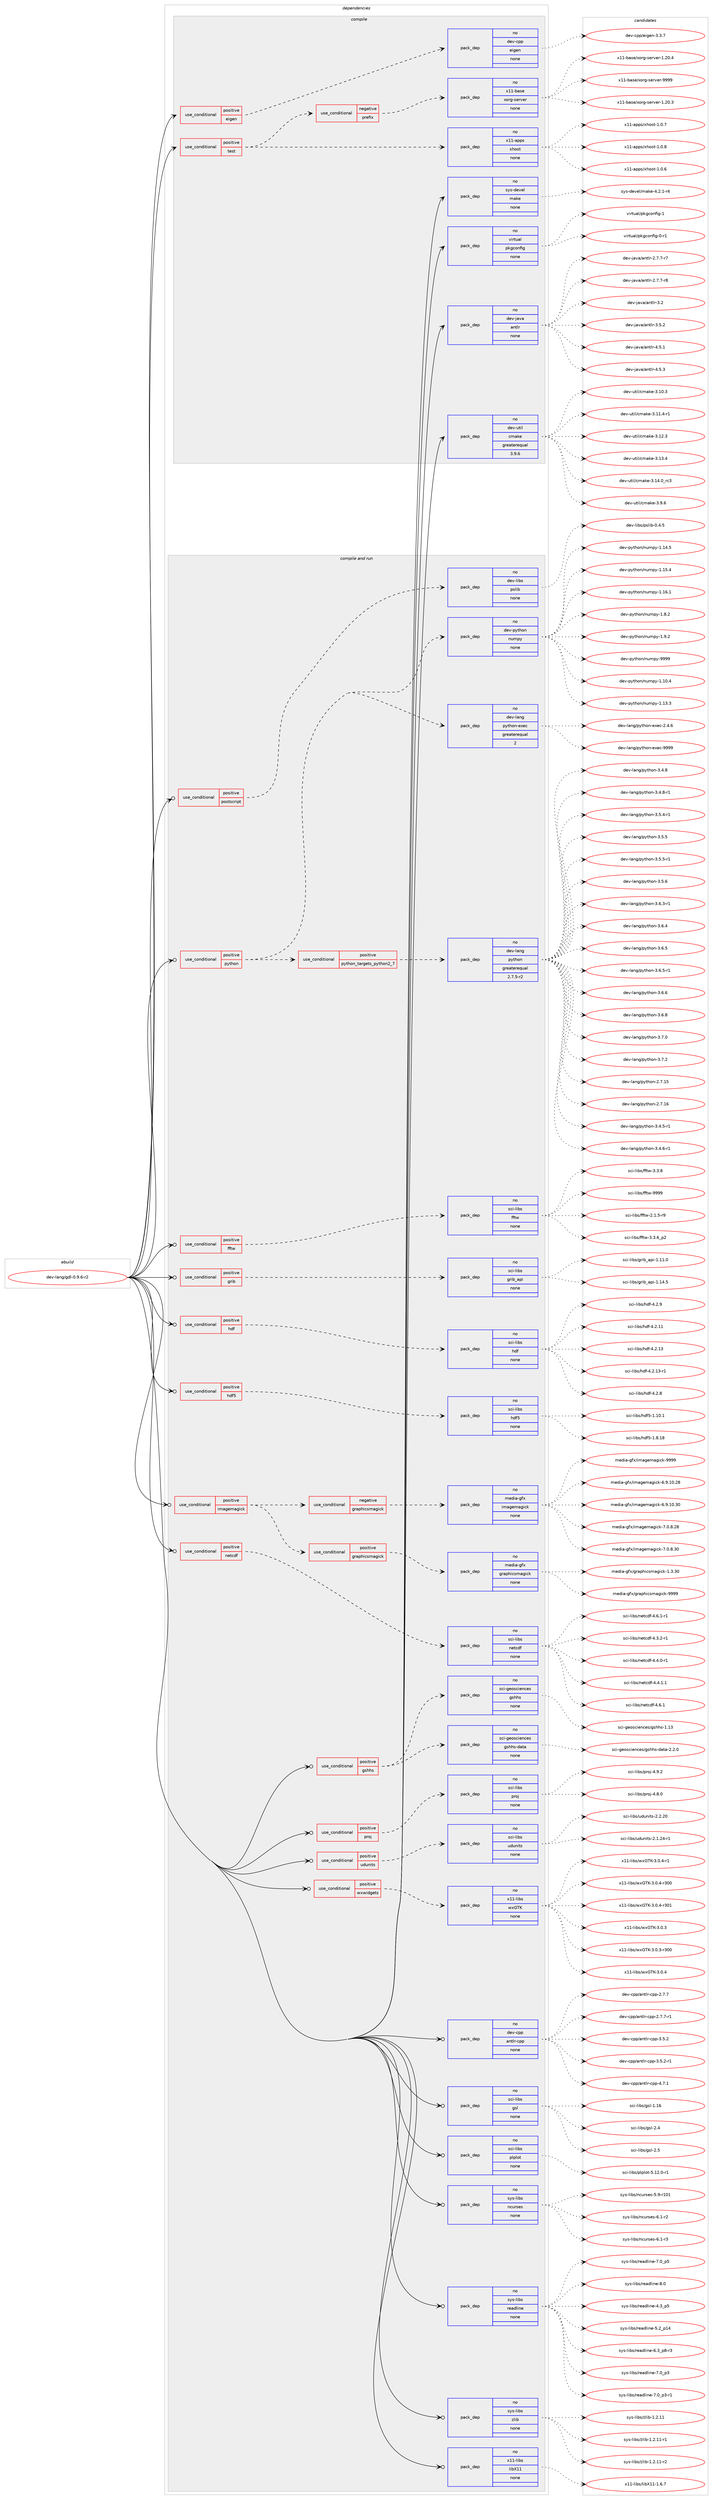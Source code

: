 digraph prolog {

# *************
# Graph options
# *************

newrank=true;
concentrate=true;
compound=true;
graph [rankdir=LR,fontname=Helvetica,fontsize=10,ranksep=1.5];#, ranksep=2.5, nodesep=0.2];
edge  [arrowhead=vee];
node  [fontname=Helvetica,fontsize=10];

# **********
# The ebuild
# **********

subgraph cluster_leftcol {
color=gray;
rank=same;
label=<<i>ebuild</i>>;
id [label="dev-lang/gdl-0.9.6-r2", color=red, width=4, href="../dev-lang/gdl-0.9.6-r2.svg"];
}

# ****************
# The dependencies
# ****************

subgraph cluster_midcol {
color=gray;
label=<<i>dependencies</i>>;
subgraph cluster_compile {
fillcolor="#eeeeee";
style=filled;
label=<<i>compile</i>>;
subgraph cond363582 {
dependency1358590 [label=<<TABLE BORDER="0" CELLBORDER="1" CELLSPACING="0" CELLPADDING="4"><TR><TD ROWSPAN="3" CELLPADDING="10">use_conditional</TD></TR><TR><TD>positive</TD></TR><TR><TD>eigen</TD></TR></TABLE>>, shape=none, color=red];
subgraph pack972537 {
dependency1358591 [label=<<TABLE BORDER="0" CELLBORDER="1" CELLSPACING="0" CELLPADDING="4" WIDTH="220"><TR><TD ROWSPAN="6" CELLPADDING="30">pack_dep</TD></TR><TR><TD WIDTH="110">no</TD></TR><TR><TD>dev-cpp</TD></TR><TR><TD>eigen</TD></TR><TR><TD>none</TD></TR><TR><TD></TD></TR></TABLE>>, shape=none, color=blue];
}
dependency1358590:e -> dependency1358591:w [weight=20,style="dashed",arrowhead="vee"];
}
id:e -> dependency1358590:w [weight=20,style="solid",arrowhead="vee"];
subgraph cond363583 {
dependency1358592 [label=<<TABLE BORDER="0" CELLBORDER="1" CELLSPACING="0" CELLPADDING="4"><TR><TD ROWSPAN="3" CELLPADDING="10">use_conditional</TD></TR><TR><TD>positive</TD></TR><TR><TD>test</TD></TR></TABLE>>, shape=none, color=red];
subgraph cond363584 {
dependency1358593 [label=<<TABLE BORDER="0" CELLBORDER="1" CELLSPACING="0" CELLPADDING="4"><TR><TD ROWSPAN="3" CELLPADDING="10">use_conditional</TD></TR><TR><TD>negative</TD></TR><TR><TD>prefix</TD></TR></TABLE>>, shape=none, color=red];
subgraph pack972538 {
dependency1358594 [label=<<TABLE BORDER="0" CELLBORDER="1" CELLSPACING="0" CELLPADDING="4" WIDTH="220"><TR><TD ROWSPAN="6" CELLPADDING="30">pack_dep</TD></TR><TR><TD WIDTH="110">no</TD></TR><TR><TD>x11-base</TD></TR><TR><TD>xorg-server</TD></TR><TR><TD>none</TD></TR><TR><TD></TD></TR></TABLE>>, shape=none, color=blue];
}
dependency1358593:e -> dependency1358594:w [weight=20,style="dashed",arrowhead="vee"];
}
dependency1358592:e -> dependency1358593:w [weight=20,style="dashed",arrowhead="vee"];
subgraph pack972539 {
dependency1358595 [label=<<TABLE BORDER="0" CELLBORDER="1" CELLSPACING="0" CELLPADDING="4" WIDTH="220"><TR><TD ROWSPAN="6" CELLPADDING="30">pack_dep</TD></TR><TR><TD WIDTH="110">no</TD></TR><TR><TD>x11-apps</TD></TR><TR><TD>xhost</TD></TR><TR><TD>none</TD></TR><TR><TD></TD></TR></TABLE>>, shape=none, color=blue];
}
dependency1358592:e -> dependency1358595:w [weight=20,style="dashed",arrowhead="vee"];
}
id:e -> dependency1358592:w [weight=20,style="solid",arrowhead="vee"];
subgraph pack972540 {
dependency1358596 [label=<<TABLE BORDER="0" CELLBORDER="1" CELLSPACING="0" CELLPADDING="4" WIDTH="220"><TR><TD ROWSPAN="6" CELLPADDING="30">pack_dep</TD></TR><TR><TD WIDTH="110">no</TD></TR><TR><TD>dev-java</TD></TR><TR><TD>antlr</TD></TR><TR><TD>none</TD></TR><TR><TD></TD></TR></TABLE>>, shape=none, color=blue];
}
id:e -> dependency1358596:w [weight=20,style="solid",arrowhead="vee"];
subgraph pack972541 {
dependency1358597 [label=<<TABLE BORDER="0" CELLBORDER="1" CELLSPACING="0" CELLPADDING="4" WIDTH="220"><TR><TD ROWSPAN="6" CELLPADDING="30">pack_dep</TD></TR><TR><TD WIDTH="110">no</TD></TR><TR><TD>dev-util</TD></TR><TR><TD>cmake</TD></TR><TR><TD>greaterequal</TD></TR><TR><TD>3.9.6</TD></TR></TABLE>>, shape=none, color=blue];
}
id:e -> dependency1358597:w [weight=20,style="solid",arrowhead="vee"];
subgraph pack972542 {
dependency1358598 [label=<<TABLE BORDER="0" CELLBORDER="1" CELLSPACING="0" CELLPADDING="4" WIDTH="220"><TR><TD ROWSPAN="6" CELLPADDING="30">pack_dep</TD></TR><TR><TD WIDTH="110">no</TD></TR><TR><TD>sys-devel</TD></TR><TR><TD>make</TD></TR><TR><TD>none</TD></TR><TR><TD></TD></TR></TABLE>>, shape=none, color=blue];
}
id:e -> dependency1358598:w [weight=20,style="solid",arrowhead="vee"];
subgraph pack972543 {
dependency1358599 [label=<<TABLE BORDER="0" CELLBORDER="1" CELLSPACING="0" CELLPADDING="4" WIDTH="220"><TR><TD ROWSPAN="6" CELLPADDING="30">pack_dep</TD></TR><TR><TD WIDTH="110">no</TD></TR><TR><TD>virtual</TD></TR><TR><TD>pkgconfig</TD></TR><TR><TD>none</TD></TR><TR><TD></TD></TR></TABLE>>, shape=none, color=blue];
}
id:e -> dependency1358599:w [weight=20,style="solid",arrowhead="vee"];
}
subgraph cluster_compileandrun {
fillcolor="#eeeeee";
style=filled;
label=<<i>compile and run</i>>;
subgraph cond363585 {
dependency1358600 [label=<<TABLE BORDER="0" CELLBORDER="1" CELLSPACING="0" CELLPADDING="4"><TR><TD ROWSPAN="3" CELLPADDING="10">use_conditional</TD></TR><TR><TD>positive</TD></TR><TR><TD>fftw</TD></TR></TABLE>>, shape=none, color=red];
subgraph pack972544 {
dependency1358601 [label=<<TABLE BORDER="0" CELLBORDER="1" CELLSPACING="0" CELLPADDING="4" WIDTH="220"><TR><TD ROWSPAN="6" CELLPADDING="30">pack_dep</TD></TR><TR><TD WIDTH="110">no</TD></TR><TR><TD>sci-libs</TD></TR><TR><TD>fftw</TD></TR><TR><TD>none</TD></TR><TR><TD></TD></TR></TABLE>>, shape=none, color=blue];
}
dependency1358600:e -> dependency1358601:w [weight=20,style="dashed",arrowhead="vee"];
}
id:e -> dependency1358600:w [weight=20,style="solid",arrowhead="odotvee"];
subgraph cond363586 {
dependency1358602 [label=<<TABLE BORDER="0" CELLBORDER="1" CELLSPACING="0" CELLPADDING="4"><TR><TD ROWSPAN="3" CELLPADDING="10">use_conditional</TD></TR><TR><TD>positive</TD></TR><TR><TD>grib</TD></TR></TABLE>>, shape=none, color=red];
subgraph pack972545 {
dependency1358603 [label=<<TABLE BORDER="0" CELLBORDER="1" CELLSPACING="0" CELLPADDING="4" WIDTH="220"><TR><TD ROWSPAN="6" CELLPADDING="30">pack_dep</TD></TR><TR><TD WIDTH="110">no</TD></TR><TR><TD>sci-libs</TD></TR><TR><TD>grib_api</TD></TR><TR><TD>none</TD></TR><TR><TD></TD></TR></TABLE>>, shape=none, color=blue];
}
dependency1358602:e -> dependency1358603:w [weight=20,style="dashed",arrowhead="vee"];
}
id:e -> dependency1358602:w [weight=20,style="solid",arrowhead="odotvee"];
subgraph cond363587 {
dependency1358604 [label=<<TABLE BORDER="0" CELLBORDER="1" CELLSPACING="0" CELLPADDING="4"><TR><TD ROWSPAN="3" CELLPADDING="10">use_conditional</TD></TR><TR><TD>positive</TD></TR><TR><TD>gshhs</TD></TR></TABLE>>, shape=none, color=red];
subgraph pack972546 {
dependency1358605 [label=<<TABLE BORDER="0" CELLBORDER="1" CELLSPACING="0" CELLPADDING="4" WIDTH="220"><TR><TD ROWSPAN="6" CELLPADDING="30">pack_dep</TD></TR><TR><TD WIDTH="110">no</TD></TR><TR><TD>sci-geosciences</TD></TR><TR><TD>gshhs-data</TD></TR><TR><TD>none</TD></TR><TR><TD></TD></TR></TABLE>>, shape=none, color=blue];
}
dependency1358604:e -> dependency1358605:w [weight=20,style="dashed",arrowhead="vee"];
subgraph pack972547 {
dependency1358606 [label=<<TABLE BORDER="0" CELLBORDER="1" CELLSPACING="0" CELLPADDING="4" WIDTH="220"><TR><TD ROWSPAN="6" CELLPADDING="30">pack_dep</TD></TR><TR><TD WIDTH="110">no</TD></TR><TR><TD>sci-geosciences</TD></TR><TR><TD>gshhs</TD></TR><TR><TD>none</TD></TR><TR><TD></TD></TR></TABLE>>, shape=none, color=blue];
}
dependency1358604:e -> dependency1358606:w [weight=20,style="dashed",arrowhead="vee"];
}
id:e -> dependency1358604:w [weight=20,style="solid",arrowhead="odotvee"];
subgraph cond363588 {
dependency1358607 [label=<<TABLE BORDER="0" CELLBORDER="1" CELLSPACING="0" CELLPADDING="4"><TR><TD ROWSPAN="3" CELLPADDING="10">use_conditional</TD></TR><TR><TD>positive</TD></TR><TR><TD>hdf</TD></TR></TABLE>>, shape=none, color=red];
subgraph pack972548 {
dependency1358608 [label=<<TABLE BORDER="0" CELLBORDER="1" CELLSPACING="0" CELLPADDING="4" WIDTH="220"><TR><TD ROWSPAN="6" CELLPADDING="30">pack_dep</TD></TR><TR><TD WIDTH="110">no</TD></TR><TR><TD>sci-libs</TD></TR><TR><TD>hdf</TD></TR><TR><TD>none</TD></TR><TR><TD></TD></TR></TABLE>>, shape=none, color=blue];
}
dependency1358607:e -> dependency1358608:w [weight=20,style="dashed",arrowhead="vee"];
}
id:e -> dependency1358607:w [weight=20,style="solid",arrowhead="odotvee"];
subgraph cond363589 {
dependency1358609 [label=<<TABLE BORDER="0" CELLBORDER="1" CELLSPACING="0" CELLPADDING="4"><TR><TD ROWSPAN="3" CELLPADDING="10">use_conditional</TD></TR><TR><TD>positive</TD></TR><TR><TD>hdf5</TD></TR></TABLE>>, shape=none, color=red];
subgraph pack972549 {
dependency1358610 [label=<<TABLE BORDER="0" CELLBORDER="1" CELLSPACING="0" CELLPADDING="4" WIDTH="220"><TR><TD ROWSPAN="6" CELLPADDING="30">pack_dep</TD></TR><TR><TD WIDTH="110">no</TD></TR><TR><TD>sci-libs</TD></TR><TR><TD>hdf5</TD></TR><TR><TD>none</TD></TR><TR><TD></TD></TR></TABLE>>, shape=none, color=blue];
}
dependency1358609:e -> dependency1358610:w [weight=20,style="dashed",arrowhead="vee"];
}
id:e -> dependency1358609:w [weight=20,style="solid",arrowhead="odotvee"];
subgraph cond363590 {
dependency1358611 [label=<<TABLE BORDER="0" CELLBORDER="1" CELLSPACING="0" CELLPADDING="4"><TR><TD ROWSPAN="3" CELLPADDING="10">use_conditional</TD></TR><TR><TD>positive</TD></TR><TR><TD>imagemagick</TD></TR></TABLE>>, shape=none, color=red];
subgraph cond363591 {
dependency1358612 [label=<<TABLE BORDER="0" CELLBORDER="1" CELLSPACING="0" CELLPADDING="4"><TR><TD ROWSPAN="3" CELLPADDING="10">use_conditional</TD></TR><TR><TD>negative</TD></TR><TR><TD>graphicsmagick</TD></TR></TABLE>>, shape=none, color=red];
subgraph pack972550 {
dependency1358613 [label=<<TABLE BORDER="0" CELLBORDER="1" CELLSPACING="0" CELLPADDING="4" WIDTH="220"><TR><TD ROWSPAN="6" CELLPADDING="30">pack_dep</TD></TR><TR><TD WIDTH="110">no</TD></TR><TR><TD>media-gfx</TD></TR><TR><TD>imagemagick</TD></TR><TR><TD>none</TD></TR><TR><TD></TD></TR></TABLE>>, shape=none, color=blue];
}
dependency1358612:e -> dependency1358613:w [weight=20,style="dashed",arrowhead="vee"];
}
dependency1358611:e -> dependency1358612:w [weight=20,style="dashed",arrowhead="vee"];
subgraph cond363592 {
dependency1358614 [label=<<TABLE BORDER="0" CELLBORDER="1" CELLSPACING="0" CELLPADDING="4"><TR><TD ROWSPAN="3" CELLPADDING="10">use_conditional</TD></TR><TR><TD>positive</TD></TR><TR><TD>graphicsmagick</TD></TR></TABLE>>, shape=none, color=red];
subgraph pack972551 {
dependency1358615 [label=<<TABLE BORDER="0" CELLBORDER="1" CELLSPACING="0" CELLPADDING="4" WIDTH="220"><TR><TD ROWSPAN="6" CELLPADDING="30">pack_dep</TD></TR><TR><TD WIDTH="110">no</TD></TR><TR><TD>media-gfx</TD></TR><TR><TD>graphicsmagick</TD></TR><TR><TD>none</TD></TR><TR><TD></TD></TR></TABLE>>, shape=none, color=blue];
}
dependency1358614:e -> dependency1358615:w [weight=20,style="dashed",arrowhead="vee"];
}
dependency1358611:e -> dependency1358614:w [weight=20,style="dashed",arrowhead="vee"];
}
id:e -> dependency1358611:w [weight=20,style="solid",arrowhead="odotvee"];
subgraph cond363593 {
dependency1358616 [label=<<TABLE BORDER="0" CELLBORDER="1" CELLSPACING="0" CELLPADDING="4"><TR><TD ROWSPAN="3" CELLPADDING="10">use_conditional</TD></TR><TR><TD>positive</TD></TR><TR><TD>netcdf</TD></TR></TABLE>>, shape=none, color=red];
subgraph pack972552 {
dependency1358617 [label=<<TABLE BORDER="0" CELLBORDER="1" CELLSPACING="0" CELLPADDING="4" WIDTH="220"><TR><TD ROWSPAN="6" CELLPADDING="30">pack_dep</TD></TR><TR><TD WIDTH="110">no</TD></TR><TR><TD>sci-libs</TD></TR><TR><TD>netcdf</TD></TR><TR><TD>none</TD></TR><TR><TD></TD></TR></TABLE>>, shape=none, color=blue];
}
dependency1358616:e -> dependency1358617:w [weight=20,style="dashed",arrowhead="vee"];
}
id:e -> dependency1358616:w [weight=20,style="solid",arrowhead="odotvee"];
subgraph cond363594 {
dependency1358618 [label=<<TABLE BORDER="0" CELLBORDER="1" CELLSPACING="0" CELLPADDING="4"><TR><TD ROWSPAN="3" CELLPADDING="10">use_conditional</TD></TR><TR><TD>positive</TD></TR><TR><TD>postscript</TD></TR></TABLE>>, shape=none, color=red];
subgraph pack972553 {
dependency1358619 [label=<<TABLE BORDER="0" CELLBORDER="1" CELLSPACING="0" CELLPADDING="4" WIDTH="220"><TR><TD ROWSPAN="6" CELLPADDING="30">pack_dep</TD></TR><TR><TD WIDTH="110">no</TD></TR><TR><TD>dev-libs</TD></TR><TR><TD>pslib</TD></TR><TR><TD>none</TD></TR><TR><TD></TD></TR></TABLE>>, shape=none, color=blue];
}
dependency1358618:e -> dependency1358619:w [weight=20,style="dashed",arrowhead="vee"];
}
id:e -> dependency1358618:w [weight=20,style="solid",arrowhead="odotvee"];
subgraph cond363595 {
dependency1358620 [label=<<TABLE BORDER="0" CELLBORDER="1" CELLSPACING="0" CELLPADDING="4"><TR><TD ROWSPAN="3" CELLPADDING="10">use_conditional</TD></TR><TR><TD>positive</TD></TR><TR><TD>proj</TD></TR></TABLE>>, shape=none, color=red];
subgraph pack972554 {
dependency1358621 [label=<<TABLE BORDER="0" CELLBORDER="1" CELLSPACING="0" CELLPADDING="4" WIDTH="220"><TR><TD ROWSPAN="6" CELLPADDING="30">pack_dep</TD></TR><TR><TD WIDTH="110">no</TD></TR><TR><TD>sci-libs</TD></TR><TR><TD>proj</TD></TR><TR><TD>none</TD></TR><TR><TD></TD></TR></TABLE>>, shape=none, color=blue];
}
dependency1358620:e -> dependency1358621:w [weight=20,style="dashed",arrowhead="vee"];
}
id:e -> dependency1358620:w [weight=20,style="solid",arrowhead="odotvee"];
subgraph cond363596 {
dependency1358622 [label=<<TABLE BORDER="0" CELLBORDER="1" CELLSPACING="0" CELLPADDING="4"><TR><TD ROWSPAN="3" CELLPADDING="10">use_conditional</TD></TR><TR><TD>positive</TD></TR><TR><TD>python</TD></TR></TABLE>>, shape=none, color=red];
subgraph cond363597 {
dependency1358623 [label=<<TABLE BORDER="0" CELLBORDER="1" CELLSPACING="0" CELLPADDING="4"><TR><TD ROWSPAN="3" CELLPADDING="10">use_conditional</TD></TR><TR><TD>positive</TD></TR><TR><TD>python_targets_python2_7</TD></TR></TABLE>>, shape=none, color=red];
subgraph pack972555 {
dependency1358624 [label=<<TABLE BORDER="0" CELLBORDER="1" CELLSPACING="0" CELLPADDING="4" WIDTH="220"><TR><TD ROWSPAN="6" CELLPADDING="30">pack_dep</TD></TR><TR><TD WIDTH="110">no</TD></TR><TR><TD>dev-lang</TD></TR><TR><TD>python</TD></TR><TR><TD>greaterequal</TD></TR><TR><TD>2.7.5-r2</TD></TR></TABLE>>, shape=none, color=blue];
}
dependency1358623:e -> dependency1358624:w [weight=20,style="dashed",arrowhead="vee"];
}
dependency1358622:e -> dependency1358623:w [weight=20,style="dashed",arrowhead="vee"];
subgraph pack972556 {
dependency1358625 [label=<<TABLE BORDER="0" CELLBORDER="1" CELLSPACING="0" CELLPADDING="4" WIDTH="220"><TR><TD ROWSPAN="6" CELLPADDING="30">pack_dep</TD></TR><TR><TD WIDTH="110">no</TD></TR><TR><TD>dev-lang</TD></TR><TR><TD>python-exec</TD></TR><TR><TD>greaterequal</TD></TR><TR><TD>2</TD></TR></TABLE>>, shape=none, color=blue];
}
dependency1358622:e -> dependency1358625:w [weight=20,style="dashed",arrowhead="vee"];
subgraph pack972557 {
dependency1358626 [label=<<TABLE BORDER="0" CELLBORDER="1" CELLSPACING="0" CELLPADDING="4" WIDTH="220"><TR><TD ROWSPAN="6" CELLPADDING="30">pack_dep</TD></TR><TR><TD WIDTH="110">no</TD></TR><TR><TD>dev-python</TD></TR><TR><TD>numpy</TD></TR><TR><TD>none</TD></TR><TR><TD></TD></TR></TABLE>>, shape=none, color=blue];
}
dependency1358622:e -> dependency1358626:w [weight=20,style="dashed",arrowhead="vee"];
}
id:e -> dependency1358622:w [weight=20,style="solid",arrowhead="odotvee"];
subgraph cond363598 {
dependency1358627 [label=<<TABLE BORDER="0" CELLBORDER="1" CELLSPACING="0" CELLPADDING="4"><TR><TD ROWSPAN="3" CELLPADDING="10">use_conditional</TD></TR><TR><TD>positive</TD></TR><TR><TD>udunits</TD></TR></TABLE>>, shape=none, color=red];
subgraph pack972558 {
dependency1358628 [label=<<TABLE BORDER="0" CELLBORDER="1" CELLSPACING="0" CELLPADDING="4" WIDTH="220"><TR><TD ROWSPAN="6" CELLPADDING="30">pack_dep</TD></TR><TR><TD WIDTH="110">no</TD></TR><TR><TD>sci-libs</TD></TR><TR><TD>udunits</TD></TR><TR><TD>none</TD></TR><TR><TD></TD></TR></TABLE>>, shape=none, color=blue];
}
dependency1358627:e -> dependency1358628:w [weight=20,style="dashed",arrowhead="vee"];
}
id:e -> dependency1358627:w [weight=20,style="solid",arrowhead="odotvee"];
subgraph cond363599 {
dependency1358629 [label=<<TABLE BORDER="0" CELLBORDER="1" CELLSPACING="0" CELLPADDING="4"><TR><TD ROWSPAN="3" CELLPADDING="10">use_conditional</TD></TR><TR><TD>positive</TD></TR><TR><TD>wxwidgets</TD></TR></TABLE>>, shape=none, color=red];
subgraph pack972559 {
dependency1358630 [label=<<TABLE BORDER="0" CELLBORDER="1" CELLSPACING="0" CELLPADDING="4" WIDTH="220"><TR><TD ROWSPAN="6" CELLPADDING="30">pack_dep</TD></TR><TR><TD WIDTH="110">no</TD></TR><TR><TD>x11-libs</TD></TR><TR><TD>wxGTK</TD></TR><TR><TD>none</TD></TR><TR><TD></TD></TR></TABLE>>, shape=none, color=blue];
}
dependency1358629:e -> dependency1358630:w [weight=20,style="dashed",arrowhead="vee"];
}
id:e -> dependency1358629:w [weight=20,style="solid",arrowhead="odotvee"];
subgraph pack972560 {
dependency1358631 [label=<<TABLE BORDER="0" CELLBORDER="1" CELLSPACING="0" CELLPADDING="4" WIDTH="220"><TR><TD ROWSPAN="6" CELLPADDING="30">pack_dep</TD></TR><TR><TD WIDTH="110">no</TD></TR><TR><TD>dev-cpp</TD></TR><TR><TD>antlr-cpp</TD></TR><TR><TD>none</TD></TR><TR><TD></TD></TR></TABLE>>, shape=none, color=blue];
}
id:e -> dependency1358631:w [weight=20,style="solid",arrowhead="odotvee"];
subgraph pack972561 {
dependency1358632 [label=<<TABLE BORDER="0" CELLBORDER="1" CELLSPACING="0" CELLPADDING="4" WIDTH="220"><TR><TD ROWSPAN="6" CELLPADDING="30">pack_dep</TD></TR><TR><TD WIDTH="110">no</TD></TR><TR><TD>sci-libs</TD></TR><TR><TD>gsl</TD></TR><TR><TD>none</TD></TR><TR><TD></TD></TR></TABLE>>, shape=none, color=blue];
}
id:e -> dependency1358632:w [weight=20,style="solid",arrowhead="odotvee"];
subgraph pack972562 {
dependency1358633 [label=<<TABLE BORDER="0" CELLBORDER="1" CELLSPACING="0" CELLPADDING="4" WIDTH="220"><TR><TD ROWSPAN="6" CELLPADDING="30">pack_dep</TD></TR><TR><TD WIDTH="110">no</TD></TR><TR><TD>sci-libs</TD></TR><TR><TD>plplot</TD></TR><TR><TD>none</TD></TR><TR><TD></TD></TR></TABLE>>, shape=none, color=blue];
}
id:e -> dependency1358633:w [weight=20,style="solid",arrowhead="odotvee"];
subgraph pack972563 {
dependency1358634 [label=<<TABLE BORDER="0" CELLBORDER="1" CELLSPACING="0" CELLPADDING="4" WIDTH="220"><TR><TD ROWSPAN="6" CELLPADDING="30">pack_dep</TD></TR><TR><TD WIDTH="110">no</TD></TR><TR><TD>sys-libs</TD></TR><TR><TD>ncurses</TD></TR><TR><TD>none</TD></TR><TR><TD></TD></TR></TABLE>>, shape=none, color=blue];
}
id:e -> dependency1358634:w [weight=20,style="solid",arrowhead="odotvee"];
subgraph pack972564 {
dependency1358635 [label=<<TABLE BORDER="0" CELLBORDER="1" CELLSPACING="0" CELLPADDING="4" WIDTH="220"><TR><TD ROWSPAN="6" CELLPADDING="30">pack_dep</TD></TR><TR><TD WIDTH="110">no</TD></TR><TR><TD>sys-libs</TD></TR><TR><TD>readline</TD></TR><TR><TD>none</TD></TR><TR><TD></TD></TR></TABLE>>, shape=none, color=blue];
}
id:e -> dependency1358635:w [weight=20,style="solid",arrowhead="odotvee"];
subgraph pack972565 {
dependency1358636 [label=<<TABLE BORDER="0" CELLBORDER="1" CELLSPACING="0" CELLPADDING="4" WIDTH="220"><TR><TD ROWSPAN="6" CELLPADDING="30">pack_dep</TD></TR><TR><TD WIDTH="110">no</TD></TR><TR><TD>sys-libs</TD></TR><TR><TD>zlib</TD></TR><TR><TD>none</TD></TR><TR><TD></TD></TR></TABLE>>, shape=none, color=blue];
}
id:e -> dependency1358636:w [weight=20,style="solid",arrowhead="odotvee"];
subgraph pack972566 {
dependency1358637 [label=<<TABLE BORDER="0" CELLBORDER="1" CELLSPACING="0" CELLPADDING="4" WIDTH="220"><TR><TD ROWSPAN="6" CELLPADDING="30">pack_dep</TD></TR><TR><TD WIDTH="110">no</TD></TR><TR><TD>x11-libs</TD></TR><TR><TD>libX11</TD></TR><TR><TD>none</TD></TR><TR><TD></TD></TR></TABLE>>, shape=none, color=blue];
}
id:e -> dependency1358637:w [weight=20,style="solid",arrowhead="odotvee"];
}
subgraph cluster_run {
fillcolor="#eeeeee";
style=filled;
label=<<i>run</i>>;
}
}

# **************
# The candidates
# **************

subgraph cluster_choices {
rank=same;
color=gray;
label=<<i>candidates</i>>;

subgraph choice972537 {
color=black;
nodesep=1;
choice100101118459911211247101105103101110455146514655 [label="dev-cpp/eigen-3.3.7", color=red, width=4,href="../dev-cpp/eigen-3.3.7.svg"];
dependency1358591:e -> choice100101118459911211247101105103101110455146514655:w [style=dotted,weight="100"];
}
subgraph choice972538 {
color=black;
nodesep=1;
choice1204949459897115101471201111141034511510111411810111445494650484651 [label="x11-base/xorg-server-1.20.3", color=red, width=4,href="../x11-base/xorg-server-1.20.3.svg"];
choice1204949459897115101471201111141034511510111411810111445494650484652 [label="x11-base/xorg-server-1.20.4", color=red, width=4,href="../x11-base/xorg-server-1.20.4.svg"];
choice120494945989711510147120111114103451151011141181011144557575757 [label="x11-base/xorg-server-9999", color=red, width=4,href="../x11-base/xorg-server-9999.svg"];
dependency1358594:e -> choice1204949459897115101471201111141034511510111411810111445494650484651:w [style=dotted,weight="100"];
dependency1358594:e -> choice1204949459897115101471201111141034511510111411810111445494650484652:w [style=dotted,weight="100"];
dependency1358594:e -> choice120494945989711510147120111114103451151011141181011144557575757:w [style=dotted,weight="100"];
}
subgraph choice972539 {
color=black;
nodesep=1;
choice1204949459711211211547120104111115116454946484654 [label="x11-apps/xhost-1.0.6", color=red, width=4,href="../x11-apps/xhost-1.0.6.svg"];
choice1204949459711211211547120104111115116454946484655 [label="x11-apps/xhost-1.0.7", color=red, width=4,href="../x11-apps/xhost-1.0.7.svg"];
choice1204949459711211211547120104111115116454946484656 [label="x11-apps/xhost-1.0.8", color=red, width=4,href="../x11-apps/xhost-1.0.8.svg"];
dependency1358595:e -> choice1204949459711211211547120104111115116454946484654:w [style=dotted,weight="100"];
dependency1358595:e -> choice1204949459711211211547120104111115116454946484655:w [style=dotted,weight="100"];
dependency1358595:e -> choice1204949459711211211547120104111115116454946484656:w [style=dotted,weight="100"];
}
subgraph choice972540 {
color=black;
nodesep=1;
choice10010111845106971189747971101161081144550465546554511455 [label="dev-java/antlr-2.7.7-r7", color=red, width=4,href="../dev-java/antlr-2.7.7-r7.svg"];
choice10010111845106971189747971101161081144550465546554511456 [label="dev-java/antlr-2.7.7-r8", color=red, width=4,href="../dev-java/antlr-2.7.7-r8.svg"];
choice100101118451069711897479711011610811445514650 [label="dev-java/antlr-3.2", color=red, width=4,href="../dev-java/antlr-3.2.svg"];
choice1001011184510697118974797110116108114455146534650 [label="dev-java/antlr-3.5.2", color=red, width=4,href="../dev-java/antlr-3.5.2.svg"];
choice1001011184510697118974797110116108114455246534649 [label="dev-java/antlr-4.5.1", color=red, width=4,href="../dev-java/antlr-4.5.1.svg"];
choice1001011184510697118974797110116108114455246534651 [label="dev-java/antlr-4.5.3", color=red, width=4,href="../dev-java/antlr-4.5.3.svg"];
dependency1358596:e -> choice10010111845106971189747971101161081144550465546554511455:w [style=dotted,weight="100"];
dependency1358596:e -> choice10010111845106971189747971101161081144550465546554511456:w [style=dotted,weight="100"];
dependency1358596:e -> choice100101118451069711897479711011610811445514650:w [style=dotted,weight="100"];
dependency1358596:e -> choice1001011184510697118974797110116108114455146534650:w [style=dotted,weight="100"];
dependency1358596:e -> choice1001011184510697118974797110116108114455246534649:w [style=dotted,weight="100"];
dependency1358596:e -> choice1001011184510697118974797110116108114455246534651:w [style=dotted,weight="100"];
}
subgraph choice972541 {
color=black;
nodesep=1;
choice1001011184511711610510847991099710710145514649484651 [label="dev-util/cmake-3.10.3", color=red, width=4,href="../dev-util/cmake-3.10.3.svg"];
choice10010111845117116105108479910997107101455146494946524511449 [label="dev-util/cmake-3.11.4-r1", color=red, width=4,href="../dev-util/cmake-3.11.4-r1.svg"];
choice1001011184511711610510847991099710710145514649504651 [label="dev-util/cmake-3.12.3", color=red, width=4,href="../dev-util/cmake-3.12.3.svg"];
choice1001011184511711610510847991099710710145514649514652 [label="dev-util/cmake-3.13.4", color=red, width=4,href="../dev-util/cmake-3.13.4.svg"];
choice1001011184511711610510847991099710710145514649524648951149951 [label="dev-util/cmake-3.14.0_rc3", color=red, width=4,href="../dev-util/cmake-3.14.0_rc3.svg"];
choice10010111845117116105108479910997107101455146574654 [label="dev-util/cmake-3.9.6", color=red, width=4,href="../dev-util/cmake-3.9.6.svg"];
dependency1358597:e -> choice1001011184511711610510847991099710710145514649484651:w [style=dotted,weight="100"];
dependency1358597:e -> choice10010111845117116105108479910997107101455146494946524511449:w [style=dotted,weight="100"];
dependency1358597:e -> choice1001011184511711610510847991099710710145514649504651:w [style=dotted,weight="100"];
dependency1358597:e -> choice1001011184511711610510847991099710710145514649514652:w [style=dotted,weight="100"];
dependency1358597:e -> choice1001011184511711610510847991099710710145514649524648951149951:w [style=dotted,weight="100"];
dependency1358597:e -> choice10010111845117116105108479910997107101455146574654:w [style=dotted,weight="100"];
}
subgraph choice972542 {
color=black;
nodesep=1;
choice1151211154510010111810110847109971071014552465046494511452 [label="sys-devel/make-4.2.1-r4", color=red, width=4,href="../sys-devel/make-4.2.1-r4.svg"];
dependency1358598:e -> choice1151211154510010111810110847109971071014552465046494511452:w [style=dotted,weight="100"];
}
subgraph choice972543 {
color=black;
nodesep=1;
choice11810511411611797108471121071039911111010210510345484511449 [label="virtual/pkgconfig-0-r1", color=red, width=4,href="../virtual/pkgconfig-0-r1.svg"];
choice1181051141161179710847112107103991111101021051034549 [label="virtual/pkgconfig-1", color=red, width=4,href="../virtual/pkgconfig-1.svg"];
dependency1358599:e -> choice11810511411611797108471121071039911111010210510345484511449:w [style=dotted,weight="100"];
dependency1358599:e -> choice1181051141161179710847112107103991111101021051034549:w [style=dotted,weight="100"];
}
subgraph choice972544 {
color=black;
nodesep=1;
choice115991054510810598115471021021161194550464946534511457 [label="sci-libs/fftw-2.1.5-r9", color=red, width=4,href="../sci-libs/fftw-2.1.5-r9.svg"];
choice115991054510810598115471021021161194551465146549511250 [label="sci-libs/fftw-3.3.6_p2", color=red, width=4,href="../sci-libs/fftw-3.3.6_p2.svg"];
choice11599105451081059811547102102116119455146514656 [label="sci-libs/fftw-3.3.8", color=red, width=4,href="../sci-libs/fftw-3.3.8.svg"];
choice115991054510810598115471021021161194557575757 [label="sci-libs/fftw-9999", color=red, width=4,href="../sci-libs/fftw-9999.svg"];
dependency1358601:e -> choice115991054510810598115471021021161194550464946534511457:w [style=dotted,weight="100"];
dependency1358601:e -> choice115991054510810598115471021021161194551465146549511250:w [style=dotted,weight="100"];
dependency1358601:e -> choice11599105451081059811547102102116119455146514656:w [style=dotted,weight="100"];
dependency1358601:e -> choice115991054510810598115471021021161194557575757:w [style=dotted,weight="100"];
}
subgraph choice972545 {
color=black;
nodesep=1;
choice1159910545108105981154710311410598959711210545494649494648 [label="sci-libs/grib_api-1.11.0", color=red, width=4,href="../sci-libs/grib_api-1.11.0.svg"];
choice1159910545108105981154710311410598959711210545494649524653 [label="sci-libs/grib_api-1.14.5", color=red, width=4,href="../sci-libs/grib_api-1.14.5.svg"];
dependency1358603:e -> choice1159910545108105981154710311410598959711210545494649494648:w [style=dotted,weight="100"];
dependency1358603:e -> choice1159910545108105981154710311410598959711210545494649524653:w [style=dotted,weight="100"];
}
subgraph choice972546 {
color=black;
nodesep=1;
choice1159910545103101111115991051011109910111547103115104104115451009711697455046504648 [label="sci-geosciences/gshhs-data-2.2.0", color=red, width=4,href="../sci-geosciences/gshhs-data-2.2.0.svg"];
dependency1358605:e -> choice1159910545103101111115991051011109910111547103115104104115451009711697455046504648:w [style=dotted,weight="100"];
}
subgraph choice972547 {
color=black;
nodesep=1;
choice11599105451031011111159910510111099101115471031151041041154549464951 [label="sci-geosciences/gshhs-1.13", color=red, width=4,href="../sci-geosciences/gshhs-1.13.svg"];
dependency1358606:e -> choice11599105451031011111159910510111099101115471031151041041154549464951:w [style=dotted,weight="100"];
}
subgraph choice972548 {
color=black;
nodesep=1;
choice1159910545108105981154710410010245524650464949 [label="sci-libs/hdf-4.2.11", color=red, width=4,href="../sci-libs/hdf-4.2.11.svg"];
choice1159910545108105981154710410010245524650464951 [label="sci-libs/hdf-4.2.13", color=red, width=4,href="../sci-libs/hdf-4.2.13.svg"];
choice11599105451081059811547104100102455246504649514511449 [label="sci-libs/hdf-4.2.13-r1", color=red, width=4,href="../sci-libs/hdf-4.2.13-r1.svg"];
choice11599105451081059811547104100102455246504656 [label="sci-libs/hdf-4.2.8", color=red, width=4,href="../sci-libs/hdf-4.2.8.svg"];
choice11599105451081059811547104100102455246504657 [label="sci-libs/hdf-4.2.9", color=red, width=4,href="../sci-libs/hdf-4.2.9.svg"];
dependency1358608:e -> choice1159910545108105981154710410010245524650464949:w [style=dotted,weight="100"];
dependency1358608:e -> choice1159910545108105981154710410010245524650464951:w [style=dotted,weight="100"];
dependency1358608:e -> choice11599105451081059811547104100102455246504649514511449:w [style=dotted,weight="100"];
dependency1358608:e -> choice11599105451081059811547104100102455246504656:w [style=dotted,weight="100"];
dependency1358608:e -> choice11599105451081059811547104100102455246504657:w [style=dotted,weight="100"];
}
subgraph choice972549 {
color=black;
nodesep=1;
choice115991054510810598115471041001025345494649484649 [label="sci-libs/hdf5-1.10.1", color=red, width=4,href="../sci-libs/hdf5-1.10.1.svg"];
choice115991054510810598115471041001025345494656464956 [label="sci-libs/hdf5-1.8.18", color=red, width=4,href="../sci-libs/hdf5-1.8.18.svg"];
dependency1358610:e -> choice115991054510810598115471041001025345494649484649:w [style=dotted,weight="100"];
dependency1358610:e -> choice115991054510810598115471041001025345494656464956:w [style=dotted,weight="100"];
}
subgraph choice972550 {
color=black;
nodesep=1;
choice10910110010597451031021204710510997103101109971031059910745544657464948465056 [label="media-gfx/imagemagick-6.9.10.28", color=red, width=4,href="../media-gfx/imagemagick-6.9.10.28.svg"];
choice10910110010597451031021204710510997103101109971031059910745544657464948465148 [label="media-gfx/imagemagick-6.9.10.30", color=red, width=4,href="../media-gfx/imagemagick-6.9.10.30.svg"];
choice109101100105974510310212047105109971031011099710310599107455546484656465056 [label="media-gfx/imagemagick-7.0.8.28", color=red, width=4,href="../media-gfx/imagemagick-7.0.8.28.svg"];
choice109101100105974510310212047105109971031011099710310599107455546484656465148 [label="media-gfx/imagemagick-7.0.8.30", color=red, width=4,href="../media-gfx/imagemagick-7.0.8.30.svg"];
choice1091011001059745103102120471051099710310110997103105991074557575757 [label="media-gfx/imagemagick-9999", color=red, width=4,href="../media-gfx/imagemagick-9999.svg"];
dependency1358613:e -> choice10910110010597451031021204710510997103101109971031059910745544657464948465056:w [style=dotted,weight="100"];
dependency1358613:e -> choice10910110010597451031021204710510997103101109971031059910745544657464948465148:w [style=dotted,weight="100"];
dependency1358613:e -> choice109101100105974510310212047105109971031011099710310599107455546484656465056:w [style=dotted,weight="100"];
dependency1358613:e -> choice109101100105974510310212047105109971031011099710310599107455546484656465148:w [style=dotted,weight="100"];
dependency1358613:e -> choice1091011001059745103102120471051099710310110997103105991074557575757:w [style=dotted,weight="100"];
}
subgraph choice972551 {
color=black;
nodesep=1;
choice1091011001059745103102120471031149711210410599115109971031059910745494651465148 [label="media-gfx/graphicsmagick-1.3.30", color=red, width=4,href="../media-gfx/graphicsmagick-1.3.30.svg"];
choice109101100105974510310212047103114971121041059911510997103105991074557575757 [label="media-gfx/graphicsmagick-9999", color=red, width=4,href="../media-gfx/graphicsmagick-9999.svg"];
dependency1358615:e -> choice1091011001059745103102120471031149711210410599115109971031059910745494651465148:w [style=dotted,weight="100"];
dependency1358615:e -> choice109101100105974510310212047103114971121041059911510997103105991074557575757:w [style=dotted,weight="100"];
}
subgraph choice972552 {
color=black;
nodesep=1;
choice11599105451081059811547110101116991001024552465146504511449 [label="sci-libs/netcdf-4.3.2-r1", color=red, width=4,href="../sci-libs/netcdf-4.3.2-r1.svg"];
choice11599105451081059811547110101116991001024552465246484511449 [label="sci-libs/netcdf-4.4.0-r1", color=red, width=4,href="../sci-libs/netcdf-4.4.0-r1.svg"];
choice11599105451081059811547110101116991001024552465246494649 [label="sci-libs/netcdf-4.4.1.1", color=red, width=4,href="../sci-libs/netcdf-4.4.1.1.svg"];
choice1159910545108105981154711010111699100102455246544649 [label="sci-libs/netcdf-4.6.1", color=red, width=4,href="../sci-libs/netcdf-4.6.1.svg"];
choice11599105451081059811547110101116991001024552465446494511449 [label="sci-libs/netcdf-4.6.1-r1", color=red, width=4,href="../sci-libs/netcdf-4.6.1-r1.svg"];
dependency1358617:e -> choice11599105451081059811547110101116991001024552465146504511449:w [style=dotted,weight="100"];
dependency1358617:e -> choice11599105451081059811547110101116991001024552465246484511449:w [style=dotted,weight="100"];
dependency1358617:e -> choice11599105451081059811547110101116991001024552465246494649:w [style=dotted,weight="100"];
dependency1358617:e -> choice1159910545108105981154711010111699100102455246544649:w [style=dotted,weight="100"];
dependency1358617:e -> choice11599105451081059811547110101116991001024552465446494511449:w [style=dotted,weight="100"];
}
subgraph choice972553 {
color=black;
nodesep=1;
choice10010111845108105981154711211510810598454846524653 [label="dev-libs/pslib-0.4.5", color=red, width=4,href="../dev-libs/pslib-0.4.5.svg"];
dependency1358619:e -> choice10010111845108105981154711211510810598454846524653:w [style=dotted,weight="100"];
}
subgraph choice972554 {
color=black;
nodesep=1;
choice11599105451081059811547112114111106455246564648 [label="sci-libs/proj-4.8.0", color=red, width=4,href="../sci-libs/proj-4.8.0.svg"];
choice11599105451081059811547112114111106455246574650 [label="sci-libs/proj-4.9.2", color=red, width=4,href="../sci-libs/proj-4.9.2.svg"];
dependency1358621:e -> choice11599105451081059811547112114111106455246564648:w [style=dotted,weight="100"];
dependency1358621:e -> choice11599105451081059811547112114111106455246574650:w [style=dotted,weight="100"];
}
subgraph choice972555 {
color=black;
nodesep=1;
choice10010111845108971101034711212111610411111045504655464953 [label="dev-lang/python-2.7.15", color=red, width=4,href="../dev-lang/python-2.7.15.svg"];
choice10010111845108971101034711212111610411111045504655464954 [label="dev-lang/python-2.7.16", color=red, width=4,href="../dev-lang/python-2.7.16.svg"];
choice1001011184510897110103471121211161041111104551465246534511449 [label="dev-lang/python-3.4.5-r1", color=red, width=4,href="../dev-lang/python-3.4.5-r1.svg"];
choice1001011184510897110103471121211161041111104551465246544511449 [label="dev-lang/python-3.4.6-r1", color=red, width=4,href="../dev-lang/python-3.4.6-r1.svg"];
choice100101118451089711010347112121116104111110455146524656 [label="dev-lang/python-3.4.8", color=red, width=4,href="../dev-lang/python-3.4.8.svg"];
choice1001011184510897110103471121211161041111104551465246564511449 [label="dev-lang/python-3.4.8-r1", color=red, width=4,href="../dev-lang/python-3.4.8-r1.svg"];
choice1001011184510897110103471121211161041111104551465346524511449 [label="dev-lang/python-3.5.4-r1", color=red, width=4,href="../dev-lang/python-3.5.4-r1.svg"];
choice100101118451089711010347112121116104111110455146534653 [label="dev-lang/python-3.5.5", color=red, width=4,href="../dev-lang/python-3.5.5.svg"];
choice1001011184510897110103471121211161041111104551465346534511449 [label="dev-lang/python-3.5.5-r1", color=red, width=4,href="../dev-lang/python-3.5.5-r1.svg"];
choice100101118451089711010347112121116104111110455146534654 [label="dev-lang/python-3.5.6", color=red, width=4,href="../dev-lang/python-3.5.6.svg"];
choice1001011184510897110103471121211161041111104551465446514511449 [label="dev-lang/python-3.6.3-r1", color=red, width=4,href="../dev-lang/python-3.6.3-r1.svg"];
choice100101118451089711010347112121116104111110455146544652 [label="dev-lang/python-3.6.4", color=red, width=4,href="../dev-lang/python-3.6.4.svg"];
choice100101118451089711010347112121116104111110455146544653 [label="dev-lang/python-3.6.5", color=red, width=4,href="../dev-lang/python-3.6.5.svg"];
choice1001011184510897110103471121211161041111104551465446534511449 [label="dev-lang/python-3.6.5-r1", color=red, width=4,href="../dev-lang/python-3.6.5-r1.svg"];
choice100101118451089711010347112121116104111110455146544654 [label="dev-lang/python-3.6.6", color=red, width=4,href="../dev-lang/python-3.6.6.svg"];
choice100101118451089711010347112121116104111110455146544656 [label="dev-lang/python-3.6.8", color=red, width=4,href="../dev-lang/python-3.6.8.svg"];
choice100101118451089711010347112121116104111110455146554648 [label="dev-lang/python-3.7.0", color=red, width=4,href="../dev-lang/python-3.7.0.svg"];
choice100101118451089711010347112121116104111110455146554650 [label="dev-lang/python-3.7.2", color=red, width=4,href="../dev-lang/python-3.7.2.svg"];
dependency1358624:e -> choice10010111845108971101034711212111610411111045504655464953:w [style=dotted,weight="100"];
dependency1358624:e -> choice10010111845108971101034711212111610411111045504655464954:w [style=dotted,weight="100"];
dependency1358624:e -> choice1001011184510897110103471121211161041111104551465246534511449:w [style=dotted,weight="100"];
dependency1358624:e -> choice1001011184510897110103471121211161041111104551465246544511449:w [style=dotted,weight="100"];
dependency1358624:e -> choice100101118451089711010347112121116104111110455146524656:w [style=dotted,weight="100"];
dependency1358624:e -> choice1001011184510897110103471121211161041111104551465246564511449:w [style=dotted,weight="100"];
dependency1358624:e -> choice1001011184510897110103471121211161041111104551465346524511449:w [style=dotted,weight="100"];
dependency1358624:e -> choice100101118451089711010347112121116104111110455146534653:w [style=dotted,weight="100"];
dependency1358624:e -> choice1001011184510897110103471121211161041111104551465346534511449:w [style=dotted,weight="100"];
dependency1358624:e -> choice100101118451089711010347112121116104111110455146534654:w [style=dotted,weight="100"];
dependency1358624:e -> choice1001011184510897110103471121211161041111104551465446514511449:w [style=dotted,weight="100"];
dependency1358624:e -> choice100101118451089711010347112121116104111110455146544652:w [style=dotted,weight="100"];
dependency1358624:e -> choice100101118451089711010347112121116104111110455146544653:w [style=dotted,weight="100"];
dependency1358624:e -> choice1001011184510897110103471121211161041111104551465446534511449:w [style=dotted,weight="100"];
dependency1358624:e -> choice100101118451089711010347112121116104111110455146544654:w [style=dotted,weight="100"];
dependency1358624:e -> choice100101118451089711010347112121116104111110455146544656:w [style=dotted,weight="100"];
dependency1358624:e -> choice100101118451089711010347112121116104111110455146554648:w [style=dotted,weight="100"];
dependency1358624:e -> choice100101118451089711010347112121116104111110455146554650:w [style=dotted,weight="100"];
}
subgraph choice972556 {
color=black;
nodesep=1;
choice1001011184510897110103471121211161041111104510112010199455046524654 [label="dev-lang/python-exec-2.4.6", color=red, width=4,href="../dev-lang/python-exec-2.4.6.svg"];
choice10010111845108971101034711212111610411111045101120101994557575757 [label="dev-lang/python-exec-9999", color=red, width=4,href="../dev-lang/python-exec-9999.svg"];
dependency1358625:e -> choice1001011184510897110103471121211161041111104510112010199455046524654:w [style=dotted,weight="100"];
dependency1358625:e -> choice10010111845108971101034711212111610411111045101120101994557575757:w [style=dotted,weight="100"];
}
subgraph choice972557 {
color=black;
nodesep=1;
choice100101118451121211161041111104711011710911212145494649484652 [label="dev-python/numpy-1.10.4", color=red, width=4,href="../dev-python/numpy-1.10.4.svg"];
choice100101118451121211161041111104711011710911212145494649514651 [label="dev-python/numpy-1.13.3", color=red, width=4,href="../dev-python/numpy-1.13.3.svg"];
choice100101118451121211161041111104711011710911212145494649524653 [label="dev-python/numpy-1.14.5", color=red, width=4,href="../dev-python/numpy-1.14.5.svg"];
choice100101118451121211161041111104711011710911212145494649534652 [label="dev-python/numpy-1.15.4", color=red, width=4,href="../dev-python/numpy-1.15.4.svg"];
choice100101118451121211161041111104711011710911212145494649544649 [label="dev-python/numpy-1.16.1", color=red, width=4,href="../dev-python/numpy-1.16.1.svg"];
choice1001011184511212111610411111047110117109112121454946564650 [label="dev-python/numpy-1.8.2", color=red, width=4,href="../dev-python/numpy-1.8.2.svg"];
choice1001011184511212111610411111047110117109112121454946574650 [label="dev-python/numpy-1.9.2", color=red, width=4,href="../dev-python/numpy-1.9.2.svg"];
choice10010111845112121116104111110471101171091121214557575757 [label="dev-python/numpy-9999", color=red, width=4,href="../dev-python/numpy-9999.svg"];
dependency1358626:e -> choice100101118451121211161041111104711011710911212145494649484652:w [style=dotted,weight="100"];
dependency1358626:e -> choice100101118451121211161041111104711011710911212145494649514651:w [style=dotted,weight="100"];
dependency1358626:e -> choice100101118451121211161041111104711011710911212145494649524653:w [style=dotted,weight="100"];
dependency1358626:e -> choice100101118451121211161041111104711011710911212145494649534652:w [style=dotted,weight="100"];
dependency1358626:e -> choice100101118451121211161041111104711011710911212145494649544649:w [style=dotted,weight="100"];
dependency1358626:e -> choice1001011184511212111610411111047110117109112121454946564650:w [style=dotted,weight="100"];
dependency1358626:e -> choice1001011184511212111610411111047110117109112121454946574650:w [style=dotted,weight="100"];
dependency1358626:e -> choice10010111845112121116104111110471101171091121214557575757:w [style=dotted,weight="100"];
}
subgraph choice972558 {
color=black;
nodesep=1;
choice11599105451081059811547117100117110105116115455046494650524511449 [label="sci-libs/udunits-2.1.24-r1", color=red, width=4,href="../sci-libs/udunits-2.1.24-r1.svg"];
choice1159910545108105981154711710011711010511611545504650465048 [label="sci-libs/udunits-2.2.20", color=red, width=4,href="../sci-libs/udunits-2.2.20.svg"];
dependency1358628:e -> choice11599105451081059811547117100117110105116115455046494650524511449:w [style=dotted,weight="100"];
dependency1358628:e -> choice1159910545108105981154711710011711010511611545504650465048:w [style=dotted,weight="100"];
}
subgraph choice972559 {
color=black;
nodesep=1;
choice1204949451081059811547119120718475455146484651 [label="x11-libs/wxGTK-3.0.3", color=red, width=4,href="../x11-libs/wxGTK-3.0.3.svg"];
choice120494945108105981154711912071847545514648465145114514848 [label="x11-libs/wxGTK-3.0.3-r300", color=red, width=4,href="../x11-libs/wxGTK-3.0.3-r300.svg"];
choice1204949451081059811547119120718475455146484652 [label="x11-libs/wxGTK-3.0.4", color=red, width=4,href="../x11-libs/wxGTK-3.0.4.svg"];
choice12049494510810598115471191207184754551464846524511449 [label="x11-libs/wxGTK-3.0.4-r1", color=red, width=4,href="../x11-libs/wxGTK-3.0.4-r1.svg"];
choice120494945108105981154711912071847545514648465245114514848 [label="x11-libs/wxGTK-3.0.4-r300", color=red, width=4,href="../x11-libs/wxGTK-3.0.4-r300.svg"];
choice120494945108105981154711912071847545514648465245114514849 [label="x11-libs/wxGTK-3.0.4-r301", color=red, width=4,href="../x11-libs/wxGTK-3.0.4-r301.svg"];
dependency1358630:e -> choice1204949451081059811547119120718475455146484651:w [style=dotted,weight="100"];
dependency1358630:e -> choice120494945108105981154711912071847545514648465145114514848:w [style=dotted,weight="100"];
dependency1358630:e -> choice1204949451081059811547119120718475455146484652:w [style=dotted,weight="100"];
dependency1358630:e -> choice12049494510810598115471191207184754551464846524511449:w [style=dotted,weight="100"];
dependency1358630:e -> choice120494945108105981154711912071847545514648465245114514848:w [style=dotted,weight="100"];
dependency1358630:e -> choice120494945108105981154711912071847545514648465245114514849:w [style=dotted,weight="100"];
}
subgraph choice972560 {
color=black;
nodesep=1;
choice100101118459911211247971101161081144599112112455046554655 [label="dev-cpp/antlr-cpp-2.7.7", color=red, width=4,href="../dev-cpp/antlr-cpp-2.7.7.svg"];
choice1001011184599112112479711011610811445991121124550465546554511449 [label="dev-cpp/antlr-cpp-2.7.7-r1", color=red, width=4,href="../dev-cpp/antlr-cpp-2.7.7-r1.svg"];
choice100101118459911211247971101161081144599112112455146534650 [label="dev-cpp/antlr-cpp-3.5.2", color=red, width=4,href="../dev-cpp/antlr-cpp-3.5.2.svg"];
choice1001011184599112112479711011610811445991121124551465346504511449 [label="dev-cpp/antlr-cpp-3.5.2-r1", color=red, width=4,href="../dev-cpp/antlr-cpp-3.5.2-r1.svg"];
choice100101118459911211247971101161081144599112112455246554649 [label="dev-cpp/antlr-cpp-4.7.1", color=red, width=4,href="../dev-cpp/antlr-cpp-4.7.1.svg"];
dependency1358631:e -> choice100101118459911211247971101161081144599112112455046554655:w [style=dotted,weight="100"];
dependency1358631:e -> choice1001011184599112112479711011610811445991121124550465546554511449:w [style=dotted,weight="100"];
dependency1358631:e -> choice100101118459911211247971101161081144599112112455146534650:w [style=dotted,weight="100"];
dependency1358631:e -> choice1001011184599112112479711011610811445991121124551465346504511449:w [style=dotted,weight="100"];
dependency1358631:e -> choice100101118459911211247971101161081144599112112455246554649:w [style=dotted,weight="100"];
}
subgraph choice972561 {
color=black;
nodesep=1;
choice115991054510810598115471031151084549464954 [label="sci-libs/gsl-1.16", color=red, width=4,href="../sci-libs/gsl-1.16.svg"];
choice1159910545108105981154710311510845504652 [label="sci-libs/gsl-2.4", color=red, width=4,href="../sci-libs/gsl-2.4.svg"];
choice1159910545108105981154710311510845504653 [label="sci-libs/gsl-2.5", color=red, width=4,href="../sci-libs/gsl-2.5.svg"];
dependency1358632:e -> choice115991054510810598115471031151084549464954:w [style=dotted,weight="100"];
dependency1358632:e -> choice1159910545108105981154710311510845504652:w [style=dotted,weight="100"];
dependency1358632:e -> choice1159910545108105981154710311510845504653:w [style=dotted,weight="100"];
}
subgraph choice972562 {
color=black;
nodesep=1;
choice11599105451081059811547112108112108111116455346495046484511449 [label="sci-libs/plplot-5.12.0-r1", color=red, width=4,href="../sci-libs/plplot-5.12.0-r1.svg"];
dependency1358633:e -> choice11599105451081059811547112108112108111116455346495046484511449:w [style=dotted,weight="100"];
}
subgraph choice972563 {
color=black;
nodesep=1;
choice115121115451081059811547110991171141151011154553465745114494849 [label="sys-libs/ncurses-5.9-r101", color=red, width=4,href="../sys-libs/ncurses-5.9-r101.svg"];
choice11512111545108105981154711099117114115101115455446494511450 [label="sys-libs/ncurses-6.1-r2", color=red, width=4,href="../sys-libs/ncurses-6.1-r2.svg"];
choice11512111545108105981154711099117114115101115455446494511451 [label="sys-libs/ncurses-6.1-r3", color=red, width=4,href="../sys-libs/ncurses-6.1-r3.svg"];
dependency1358634:e -> choice115121115451081059811547110991171141151011154553465745114494849:w [style=dotted,weight="100"];
dependency1358634:e -> choice11512111545108105981154711099117114115101115455446494511450:w [style=dotted,weight="100"];
dependency1358634:e -> choice11512111545108105981154711099117114115101115455446494511451:w [style=dotted,weight="100"];
}
subgraph choice972564 {
color=black;
nodesep=1;
choice11512111545108105981154711410197100108105110101455246519511253 [label="sys-libs/readline-4.3_p5", color=red, width=4,href="../sys-libs/readline-4.3_p5.svg"];
choice1151211154510810598115471141019710010810511010145534650951124952 [label="sys-libs/readline-5.2_p14", color=red, width=4,href="../sys-libs/readline-5.2_p14.svg"];
choice115121115451081059811547114101971001081051101014554465195112564511451 [label="sys-libs/readline-6.3_p8-r3", color=red, width=4,href="../sys-libs/readline-6.3_p8-r3.svg"];
choice11512111545108105981154711410197100108105110101455546489511251 [label="sys-libs/readline-7.0_p3", color=red, width=4,href="../sys-libs/readline-7.0_p3.svg"];
choice115121115451081059811547114101971001081051101014555464895112514511449 [label="sys-libs/readline-7.0_p3-r1", color=red, width=4,href="../sys-libs/readline-7.0_p3-r1.svg"];
choice11512111545108105981154711410197100108105110101455546489511253 [label="sys-libs/readline-7.0_p5", color=red, width=4,href="../sys-libs/readline-7.0_p5.svg"];
choice1151211154510810598115471141019710010810511010145564648 [label="sys-libs/readline-8.0", color=red, width=4,href="../sys-libs/readline-8.0.svg"];
dependency1358635:e -> choice11512111545108105981154711410197100108105110101455246519511253:w [style=dotted,weight="100"];
dependency1358635:e -> choice1151211154510810598115471141019710010810511010145534650951124952:w [style=dotted,weight="100"];
dependency1358635:e -> choice115121115451081059811547114101971001081051101014554465195112564511451:w [style=dotted,weight="100"];
dependency1358635:e -> choice11512111545108105981154711410197100108105110101455546489511251:w [style=dotted,weight="100"];
dependency1358635:e -> choice115121115451081059811547114101971001081051101014555464895112514511449:w [style=dotted,weight="100"];
dependency1358635:e -> choice11512111545108105981154711410197100108105110101455546489511253:w [style=dotted,weight="100"];
dependency1358635:e -> choice1151211154510810598115471141019710010810511010145564648:w [style=dotted,weight="100"];
}
subgraph choice972565 {
color=black;
nodesep=1;
choice1151211154510810598115471221081059845494650464949 [label="sys-libs/zlib-1.2.11", color=red, width=4,href="../sys-libs/zlib-1.2.11.svg"];
choice11512111545108105981154712210810598454946504649494511449 [label="sys-libs/zlib-1.2.11-r1", color=red, width=4,href="../sys-libs/zlib-1.2.11-r1.svg"];
choice11512111545108105981154712210810598454946504649494511450 [label="sys-libs/zlib-1.2.11-r2", color=red, width=4,href="../sys-libs/zlib-1.2.11-r2.svg"];
dependency1358636:e -> choice1151211154510810598115471221081059845494650464949:w [style=dotted,weight="100"];
dependency1358636:e -> choice11512111545108105981154712210810598454946504649494511449:w [style=dotted,weight="100"];
dependency1358636:e -> choice11512111545108105981154712210810598454946504649494511450:w [style=dotted,weight="100"];
}
subgraph choice972566 {
color=black;
nodesep=1;
choice120494945108105981154710810598884949454946544655 [label="x11-libs/libX11-1.6.7", color=red, width=4,href="../x11-libs/libX11-1.6.7.svg"];
dependency1358637:e -> choice120494945108105981154710810598884949454946544655:w [style=dotted,weight="100"];
}
}

}
